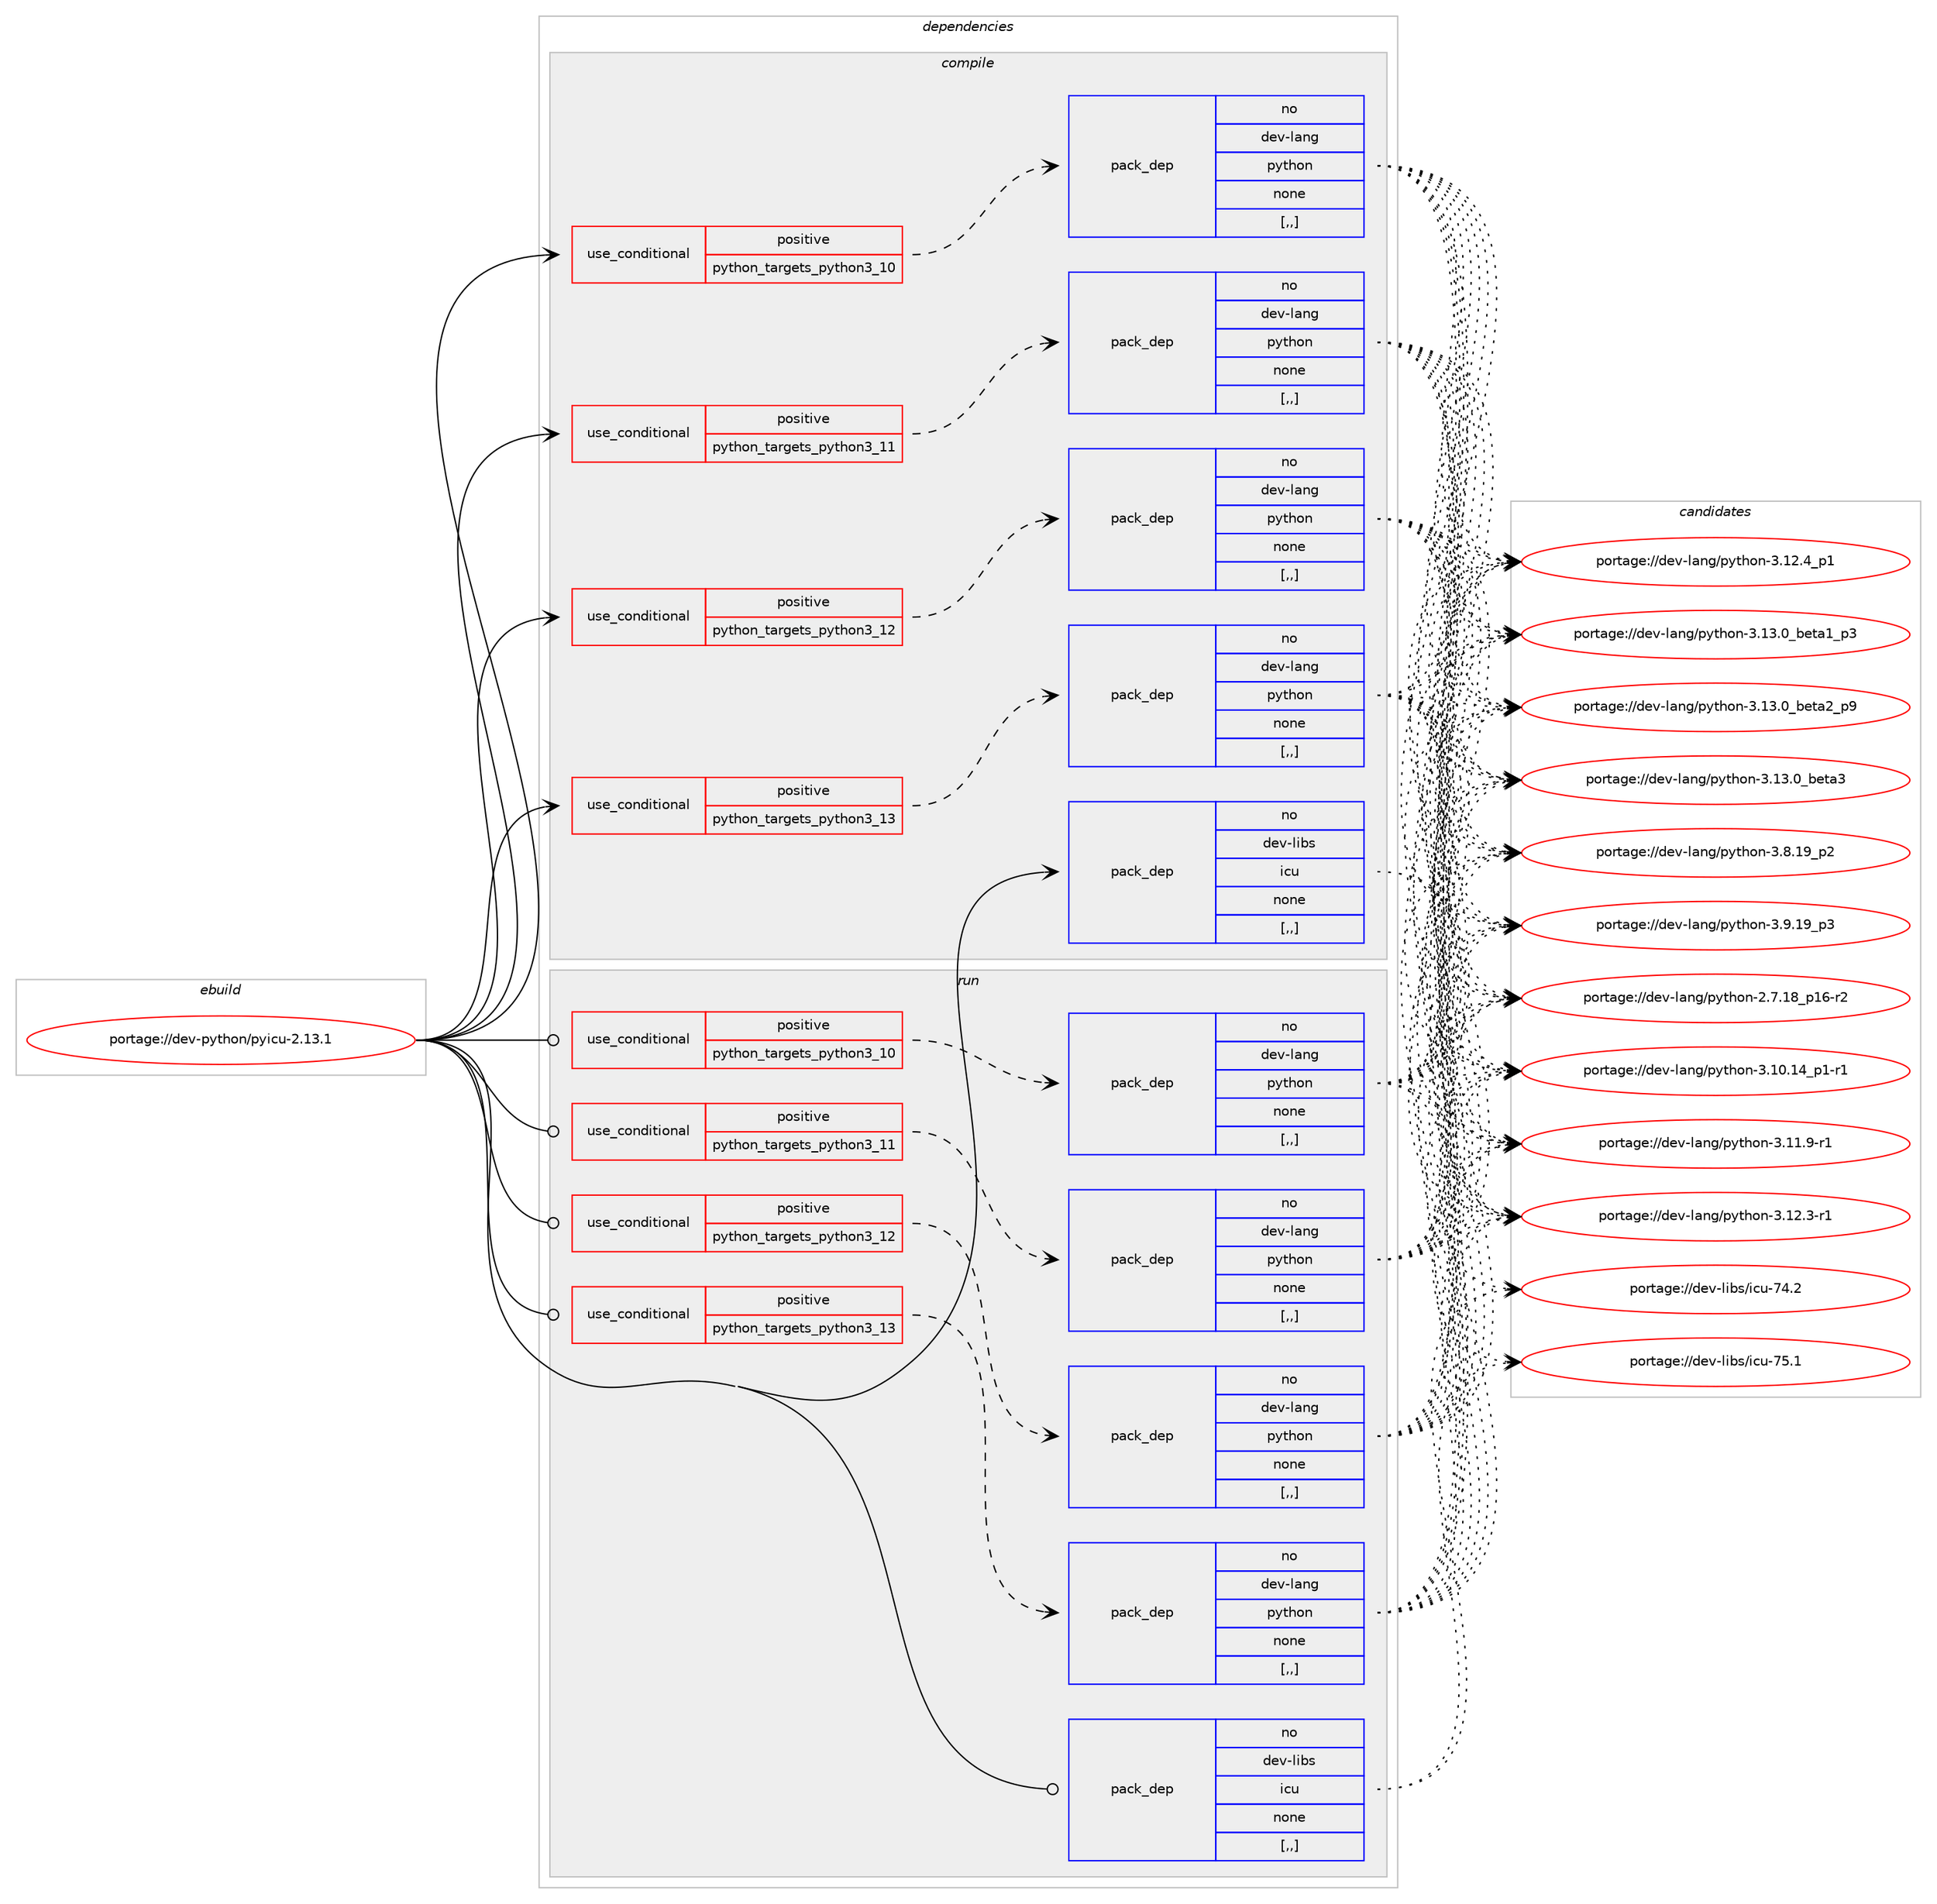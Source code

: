digraph prolog {

# *************
# Graph options
# *************

newrank=true;
concentrate=true;
compound=true;
graph [rankdir=LR,fontname=Helvetica,fontsize=10,ranksep=1.5];#, ranksep=2.5, nodesep=0.2];
edge  [arrowhead=vee];
node  [fontname=Helvetica,fontsize=10];

# **********
# The ebuild
# **********

subgraph cluster_leftcol {
color=gray;
rank=same;
label=<<i>ebuild</i>>;
id [label="portage://dev-python/pyicu-2.13.1", color=red, width=4, href="../dev-python/pyicu-2.13.1.svg"];
}

# ****************
# The dependencies
# ****************

subgraph cluster_midcol {
color=gray;
label=<<i>dependencies</i>>;
subgraph cluster_compile {
fillcolor="#eeeeee";
style=filled;
label=<<i>compile</i>>;
subgraph cond35923 {
dependency153163 [label=<<TABLE BORDER="0" CELLBORDER="1" CELLSPACING="0" CELLPADDING="4"><TR><TD ROWSPAN="3" CELLPADDING="10">use_conditional</TD></TR><TR><TD>positive</TD></TR><TR><TD>python_targets_python3_10</TD></TR></TABLE>>, shape=none, color=red];
subgraph pack116019 {
dependency153164 [label=<<TABLE BORDER="0" CELLBORDER="1" CELLSPACING="0" CELLPADDING="4" WIDTH="220"><TR><TD ROWSPAN="6" CELLPADDING="30">pack_dep</TD></TR><TR><TD WIDTH="110">no</TD></TR><TR><TD>dev-lang</TD></TR><TR><TD>python</TD></TR><TR><TD>none</TD></TR><TR><TD>[,,]</TD></TR></TABLE>>, shape=none, color=blue];
}
dependency153163:e -> dependency153164:w [weight=20,style="dashed",arrowhead="vee"];
}
id:e -> dependency153163:w [weight=20,style="solid",arrowhead="vee"];
subgraph cond35924 {
dependency153165 [label=<<TABLE BORDER="0" CELLBORDER="1" CELLSPACING="0" CELLPADDING="4"><TR><TD ROWSPAN="3" CELLPADDING="10">use_conditional</TD></TR><TR><TD>positive</TD></TR><TR><TD>python_targets_python3_11</TD></TR></TABLE>>, shape=none, color=red];
subgraph pack116020 {
dependency153166 [label=<<TABLE BORDER="0" CELLBORDER="1" CELLSPACING="0" CELLPADDING="4" WIDTH="220"><TR><TD ROWSPAN="6" CELLPADDING="30">pack_dep</TD></TR><TR><TD WIDTH="110">no</TD></TR><TR><TD>dev-lang</TD></TR><TR><TD>python</TD></TR><TR><TD>none</TD></TR><TR><TD>[,,]</TD></TR></TABLE>>, shape=none, color=blue];
}
dependency153165:e -> dependency153166:w [weight=20,style="dashed",arrowhead="vee"];
}
id:e -> dependency153165:w [weight=20,style="solid",arrowhead="vee"];
subgraph cond35925 {
dependency153167 [label=<<TABLE BORDER="0" CELLBORDER="1" CELLSPACING="0" CELLPADDING="4"><TR><TD ROWSPAN="3" CELLPADDING="10">use_conditional</TD></TR><TR><TD>positive</TD></TR><TR><TD>python_targets_python3_12</TD></TR></TABLE>>, shape=none, color=red];
subgraph pack116021 {
dependency153168 [label=<<TABLE BORDER="0" CELLBORDER="1" CELLSPACING="0" CELLPADDING="4" WIDTH="220"><TR><TD ROWSPAN="6" CELLPADDING="30">pack_dep</TD></TR><TR><TD WIDTH="110">no</TD></TR><TR><TD>dev-lang</TD></TR><TR><TD>python</TD></TR><TR><TD>none</TD></TR><TR><TD>[,,]</TD></TR></TABLE>>, shape=none, color=blue];
}
dependency153167:e -> dependency153168:w [weight=20,style="dashed",arrowhead="vee"];
}
id:e -> dependency153167:w [weight=20,style="solid",arrowhead="vee"];
subgraph cond35926 {
dependency153169 [label=<<TABLE BORDER="0" CELLBORDER="1" CELLSPACING="0" CELLPADDING="4"><TR><TD ROWSPAN="3" CELLPADDING="10">use_conditional</TD></TR><TR><TD>positive</TD></TR><TR><TD>python_targets_python3_13</TD></TR></TABLE>>, shape=none, color=red];
subgraph pack116022 {
dependency153170 [label=<<TABLE BORDER="0" CELLBORDER="1" CELLSPACING="0" CELLPADDING="4" WIDTH="220"><TR><TD ROWSPAN="6" CELLPADDING="30">pack_dep</TD></TR><TR><TD WIDTH="110">no</TD></TR><TR><TD>dev-lang</TD></TR><TR><TD>python</TD></TR><TR><TD>none</TD></TR><TR><TD>[,,]</TD></TR></TABLE>>, shape=none, color=blue];
}
dependency153169:e -> dependency153170:w [weight=20,style="dashed",arrowhead="vee"];
}
id:e -> dependency153169:w [weight=20,style="solid",arrowhead="vee"];
subgraph pack116023 {
dependency153171 [label=<<TABLE BORDER="0" CELLBORDER="1" CELLSPACING="0" CELLPADDING="4" WIDTH="220"><TR><TD ROWSPAN="6" CELLPADDING="30">pack_dep</TD></TR><TR><TD WIDTH="110">no</TD></TR><TR><TD>dev-libs</TD></TR><TR><TD>icu</TD></TR><TR><TD>none</TD></TR><TR><TD>[,,]</TD></TR></TABLE>>, shape=none, color=blue];
}
id:e -> dependency153171:w [weight=20,style="solid",arrowhead="vee"];
}
subgraph cluster_compileandrun {
fillcolor="#eeeeee";
style=filled;
label=<<i>compile and run</i>>;
}
subgraph cluster_run {
fillcolor="#eeeeee";
style=filled;
label=<<i>run</i>>;
subgraph cond35927 {
dependency153172 [label=<<TABLE BORDER="0" CELLBORDER="1" CELLSPACING="0" CELLPADDING="4"><TR><TD ROWSPAN="3" CELLPADDING="10">use_conditional</TD></TR><TR><TD>positive</TD></TR><TR><TD>python_targets_python3_10</TD></TR></TABLE>>, shape=none, color=red];
subgraph pack116024 {
dependency153173 [label=<<TABLE BORDER="0" CELLBORDER="1" CELLSPACING="0" CELLPADDING="4" WIDTH="220"><TR><TD ROWSPAN="6" CELLPADDING="30">pack_dep</TD></TR><TR><TD WIDTH="110">no</TD></TR><TR><TD>dev-lang</TD></TR><TR><TD>python</TD></TR><TR><TD>none</TD></TR><TR><TD>[,,]</TD></TR></TABLE>>, shape=none, color=blue];
}
dependency153172:e -> dependency153173:w [weight=20,style="dashed",arrowhead="vee"];
}
id:e -> dependency153172:w [weight=20,style="solid",arrowhead="odot"];
subgraph cond35928 {
dependency153174 [label=<<TABLE BORDER="0" CELLBORDER="1" CELLSPACING="0" CELLPADDING="4"><TR><TD ROWSPAN="3" CELLPADDING="10">use_conditional</TD></TR><TR><TD>positive</TD></TR><TR><TD>python_targets_python3_11</TD></TR></TABLE>>, shape=none, color=red];
subgraph pack116025 {
dependency153175 [label=<<TABLE BORDER="0" CELLBORDER="1" CELLSPACING="0" CELLPADDING="4" WIDTH="220"><TR><TD ROWSPAN="6" CELLPADDING="30">pack_dep</TD></TR><TR><TD WIDTH="110">no</TD></TR><TR><TD>dev-lang</TD></TR><TR><TD>python</TD></TR><TR><TD>none</TD></TR><TR><TD>[,,]</TD></TR></TABLE>>, shape=none, color=blue];
}
dependency153174:e -> dependency153175:w [weight=20,style="dashed",arrowhead="vee"];
}
id:e -> dependency153174:w [weight=20,style="solid",arrowhead="odot"];
subgraph cond35929 {
dependency153176 [label=<<TABLE BORDER="0" CELLBORDER="1" CELLSPACING="0" CELLPADDING="4"><TR><TD ROWSPAN="3" CELLPADDING="10">use_conditional</TD></TR><TR><TD>positive</TD></TR><TR><TD>python_targets_python3_12</TD></TR></TABLE>>, shape=none, color=red];
subgraph pack116026 {
dependency153177 [label=<<TABLE BORDER="0" CELLBORDER="1" CELLSPACING="0" CELLPADDING="4" WIDTH="220"><TR><TD ROWSPAN="6" CELLPADDING="30">pack_dep</TD></TR><TR><TD WIDTH="110">no</TD></TR><TR><TD>dev-lang</TD></TR><TR><TD>python</TD></TR><TR><TD>none</TD></TR><TR><TD>[,,]</TD></TR></TABLE>>, shape=none, color=blue];
}
dependency153176:e -> dependency153177:w [weight=20,style="dashed",arrowhead="vee"];
}
id:e -> dependency153176:w [weight=20,style="solid",arrowhead="odot"];
subgraph cond35930 {
dependency153178 [label=<<TABLE BORDER="0" CELLBORDER="1" CELLSPACING="0" CELLPADDING="4"><TR><TD ROWSPAN="3" CELLPADDING="10">use_conditional</TD></TR><TR><TD>positive</TD></TR><TR><TD>python_targets_python3_13</TD></TR></TABLE>>, shape=none, color=red];
subgraph pack116027 {
dependency153179 [label=<<TABLE BORDER="0" CELLBORDER="1" CELLSPACING="0" CELLPADDING="4" WIDTH="220"><TR><TD ROWSPAN="6" CELLPADDING="30">pack_dep</TD></TR><TR><TD WIDTH="110">no</TD></TR><TR><TD>dev-lang</TD></TR><TR><TD>python</TD></TR><TR><TD>none</TD></TR><TR><TD>[,,]</TD></TR></TABLE>>, shape=none, color=blue];
}
dependency153178:e -> dependency153179:w [weight=20,style="dashed",arrowhead="vee"];
}
id:e -> dependency153178:w [weight=20,style="solid",arrowhead="odot"];
subgraph pack116028 {
dependency153180 [label=<<TABLE BORDER="0" CELLBORDER="1" CELLSPACING="0" CELLPADDING="4" WIDTH="220"><TR><TD ROWSPAN="6" CELLPADDING="30">pack_dep</TD></TR><TR><TD WIDTH="110">no</TD></TR><TR><TD>dev-libs</TD></TR><TR><TD>icu</TD></TR><TR><TD>none</TD></TR><TR><TD>[,,]</TD></TR></TABLE>>, shape=none, color=blue];
}
id:e -> dependency153180:w [weight=20,style="solid",arrowhead="odot"];
}
}

# **************
# The candidates
# **************

subgraph cluster_choices {
rank=same;
color=gray;
label=<<i>candidates</i>>;

subgraph choice116019 {
color=black;
nodesep=1;
choice100101118451089711010347112121116104111110455046554649569511249544511450 [label="portage://dev-lang/python-2.7.18_p16-r2", color=red, width=4,href="../dev-lang/python-2.7.18_p16-r2.svg"];
choice100101118451089711010347112121116104111110455146494846495295112494511449 [label="portage://dev-lang/python-3.10.14_p1-r1", color=red, width=4,href="../dev-lang/python-3.10.14_p1-r1.svg"];
choice100101118451089711010347112121116104111110455146494946574511449 [label="portage://dev-lang/python-3.11.9-r1", color=red, width=4,href="../dev-lang/python-3.11.9-r1.svg"];
choice100101118451089711010347112121116104111110455146495046514511449 [label="portage://dev-lang/python-3.12.3-r1", color=red, width=4,href="../dev-lang/python-3.12.3-r1.svg"];
choice100101118451089711010347112121116104111110455146495046529511249 [label="portage://dev-lang/python-3.12.4_p1", color=red, width=4,href="../dev-lang/python-3.12.4_p1.svg"];
choice10010111845108971101034711212111610411111045514649514648959810111697499511251 [label="portage://dev-lang/python-3.13.0_beta1_p3", color=red, width=4,href="../dev-lang/python-3.13.0_beta1_p3.svg"];
choice10010111845108971101034711212111610411111045514649514648959810111697509511257 [label="portage://dev-lang/python-3.13.0_beta2_p9", color=red, width=4,href="../dev-lang/python-3.13.0_beta2_p9.svg"];
choice1001011184510897110103471121211161041111104551464951464895981011169751 [label="portage://dev-lang/python-3.13.0_beta3", color=red, width=4,href="../dev-lang/python-3.13.0_beta3.svg"];
choice100101118451089711010347112121116104111110455146564649579511250 [label="portage://dev-lang/python-3.8.19_p2", color=red, width=4,href="../dev-lang/python-3.8.19_p2.svg"];
choice100101118451089711010347112121116104111110455146574649579511251 [label="portage://dev-lang/python-3.9.19_p3", color=red, width=4,href="../dev-lang/python-3.9.19_p3.svg"];
dependency153164:e -> choice100101118451089711010347112121116104111110455046554649569511249544511450:w [style=dotted,weight="100"];
dependency153164:e -> choice100101118451089711010347112121116104111110455146494846495295112494511449:w [style=dotted,weight="100"];
dependency153164:e -> choice100101118451089711010347112121116104111110455146494946574511449:w [style=dotted,weight="100"];
dependency153164:e -> choice100101118451089711010347112121116104111110455146495046514511449:w [style=dotted,weight="100"];
dependency153164:e -> choice100101118451089711010347112121116104111110455146495046529511249:w [style=dotted,weight="100"];
dependency153164:e -> choice10010111845108971101034711212111610411111045514649514648959810111697499511251:w [style=dotted,weight="100"];
dependency153164:e -> choice10010111845108971101034711212111610411111045514649514648959810111697509511257:w [style=dotted,weight="100"];
dependency153164:e -> choice1001011184510897110103471121211161041111104551464951464895981011169751:w [style=dotted,weight="100"];
dependency153164:e -> choice100101118451089711010347112121116104111110455146564649579511250:w [style=dotted,weight="100"];
dependency153164:e -> choice100101118451089711010347112121116104111110455146574649579511251:w [style=dotted,weight="100"];
}
subgraph choice116020 {
color=black;
nodesep=1;
choice100101118451089711010347112121116104111110455046554649569511249544511450 [label="portage://dev-lang/python-2.7.18_p16-r2", color=red, width=4,href="../dev-lang/python-2.7.18_p16-r2.svg"];
choice100101118451089711010347112121116104111110455146494846495295112494511449 [label="portage://dev-lang/python-3.10.14_p1-r1", color=red, width=4,href="../dev-lang/python-3.10.14_p1-r1.svg"];
choice100101118451089711010347112121116104111110455146494946574511449 [label="portage://dev-lang/python-3.11.9-r1", color=red, width=4,href="../dev-lang/python-3.11.9-r1.svg"];
choice100101118451089711010347112121116104111110455146495046514511449 [label="portage://dev-lang/python-3.12.3-r1", color=red, width=4,href="../dev-lang/python-3.12.3-r1.svg"];
choice100101118451089711010347112121116104111110455146495046529511249 [label="portage://dev-lang/python-3.12.4_p1", color=red, width=4,href="../dev-lang/python-3.12.4_p1.svg"];
choice10010111845108971101034711212111610411111045514649514648959810111697499511251 [label="portage://dev-lang/python-3.13.0_beta1_p3", color=red, width=4,href="../dev-lang/python-3.13.0_beta1_p3.svg"];
choice10010111845108971101034711212111610411111045514649514648959810111697509511257 [label="portage://dev-lang/python-3.13.0_beta2_p9", color=red, width=4,href="../dev-lang/python-3.13.0_beta2_p9.svg"];
choice1001011184510897110103471121211161041111104551464951464895981011169751 [label="portage://dev-lang/python-3.13.0_beta3", color=red, width=4,href="../dev-lang/python-3.13.0_beta3.svg"];
choice100101118451089711010347112121116104111110455146564649579511250 [label="portage://dev-lang/python-3.8.19_p2", color=red, width=4,href="../dev-lang/python-3.8.19_p2.svg"];
choice100101118451089711010347112121116104111110455146574649579511251 [label="portage://dev-lang/python-3.9.19_p3", color=red, width=4,href="../dev-lang/python-3.9.19_p3.svg"];
dependency153166:e -> choice100101118451089711010347112121116104111110455046554649569511249544511450:w [style=dotted,weight="100"];
dependency153166:e -> choice100101118451089711010347112121116104111110455146494846495295112494511449:w [style=dotted,weight="100"];
dependency153166:e -> choice100101118451089711010347112121116104111110455146494946574511449:w [style=dotted,weight="100"];
dependency153166:e -> choice100101118451089711010347112121116104111110455146495046514511449:w [style=dotted,weight="100"];
dependency153166:e -> choice100101118451089711010347112121116104111110455146495046529511249:w [style=dotted,weight="100"];
dependency153166:e -> choice10010111845108971101034711212111610411111045514649514648959810111697499511251:w [style=dotted,weight="100"];
dependency153166:e -> choice10010111845108971101034711212111610411111045514649514648959810111697509511257:w [style=dotted,weight="100"];
dependency153166:e -> choice1001011184510897110103471121211161041111104551464951464895981011169751:w [style=dotted,weight="100"];
dependency153166:e -> choice100101118451089711010347112121116104111110455146564649579511250:w [style=dotted,weight="100"];
dependency153166:e -> choice100101118451089711010347112121116104111110455146574649579511251:w [style=dotted,weight="100"];
}
subgraph choice116021 {
color=black;
nodesep=1;
choice100101118451089711010347112121116104111110455046554649569511249544511450 [label="portage://dev-lang/python-2.7.18_p16-r2", color=red, width=4,href="../dev-lang/python-2.7.18_p16-r2.svg"];
choice100101118451089711010347112121116104111110455146494846495295112494511449 [label="portage://dev-lang/python-3.10.14_p1-r1", color=red, width=4,href="../dev-lang/python-3.10.14_p1-r1.svg"];
choice100101118451089711010347112121116104111110455146494946574511449 [label="portage://dev-lang/python-3.11.9-r1", color=red, width=4,href="../dev-lang/python-3.11.9-r1.svg"];
choice100101118451089711010347112121116104111110455146495046514511449 [label="portage://dev-lang/python-3.12.3-r1", color=red, width=4,href="../dev-lang/python-3.12.3-r1.svg"];
choice100101118451089711010347112121116104111110455146495046529511249 [label="portage://dev-lang/python-3.12.4_p1", color=red, width=4,href="../dev-lang/python-3.12.4_p1.svg"];
choice10010111845108971101034711212111610411111045514649514648959810111697499511251 [label="portage://dev-lang/python-3.13.0_beta1_p3", color=red, width=4,href="../dev-lang/python-3.13.0_beta1_p3.svg"];
choice10010111845108971101034711212111610411111045514649514648959810111697509511257 [label="portage://dev-lang/python-3.13.0_beta2_p9", color=red, width=4,href="../dev-lang/python-3.13.0_beta2_p9.svg"];
choice1001011184510897110103471121211161041111104551464951464895981011169751 [label="portage://dev-lang/python-3.13.0_beta3", color=red, width=4,href="../dev-lang/python-3.13.0_beta3.svg"];
choice100101118451089711010347112121116104111110455146564649579511250 [label="portage://dev-lang/python-3.8.19_p2", color=red, width=4,href="../dev-lang/python-3.8.19_p2.svg"];
choice100101118451089711010347112121116104111110455146574649579511251 [label="portage://dev-lang/python-3.9.19_p3", color=red, width=4,href="../dev-lang/python-3.9.19_p3.svg"];
dependency153168:e -> choice100101118451089711010347112121116104111110455046554649569511249544511450:w [style=dotted,weight="100"];
dependency153168:e -> choice100101118451089711010347112121116104111110455146494846495295112494511449:w [style=dotted,weight="100"];
dependency153168:e -> choice100101118451089711010347112121116104111110455146494946574511449:w [style=dotted,weight="100"];
dependency153168:e -> choice100101118451089711010347112121116104111110455146495046514511449:w [style=dotted,weight="100"];
dependency153168:e -> choice100101118451089711010347112121116104111110455146495046529511249:w [style=dotted,weight="100"];
dependency153168:e -> choice10010111845108971101034711212111610411111045514649514648959810111697499511251:w [style=dotted,weight="100"];
dependency153168:e -> choice10010111845108971101034711212111610411111045514649514648959810111697509511257:w [style=dotted,weight="100"];
dependency153168:e -> choice1001011184510897110103471121211161041111104551464951464895981011169751:w [style=dotted,weight="100"];
dependency153168:e -> choice100101118451089711010347112121116104111110455146564649579511250:w [style=dotted,weight="100"];
dependency153168:e -> choice100101118451089711010347112121116104111110455146574649579511251:w [style=dotted,weight="100"];
}
subgraph choice116022 {
color=black;
nodesep=1;
choice100101118451089711010347112121116104111110455046554649569511249544511450 [label="portage://dev-lang/python-2.7.18_p16-r2", color=red, width=4,href="../dev-lang/python-2.7.18_p16-r2.svg"];
choice100101118451089711010347112121116104111110455146494846495295112494511449 [label="portage://dev-lang/python-3.10.14_p1-r1", color=red, width=4,href="../dev-lang/python-3.10.14_p1-r1.svg"];
choice100101118451089711010347112121116104111110455146494946574511449 [label="portage://dev-lang/python-3.11.9-r1", color=red, width=4,href="../dev-lang/python-3.11.9-r1.svg"];
choice100101118451089711010347112121116104111110455146495046514511449 [label="portage://dev-lang/python-3.12.3-r1", color=red, width=4,href="../dev-lang/python-3.12.3-r1.svg"];
choice100101118451089711010347112121116104111110455146495046529511249 [label="portage://dev-lang/python-3.12.4_p1", color=red, width=4,href="../dev-lang/python-3.12.4_p1.svg"];
choice10010111845108971101034711212111610411111045514649514648959810111697499511251 [label="portage://dev-lang/python-3.13.0_beta1_p3", color=red, width=4,href="../dev-lang/python-3.13.0_beta1_p3.svg"];
choice10010111845108971101034711212111610411111045514649514648959810111697509511257 [label="portage://dev-lang/python-3.13.0_beta2_p9", color=red, width=4,href="../dev-lang/python-3.13.0_beta2_p9.svg"];
choice1001011184510897110103471121211161041111104551464951464895981011169751 [label="portage://dev-lang/python-3.13.0_beta3", color=red, width=4,href="../dev-lang/python-3.13.0_beta3.svg"];
choice100101118451089711010347112121116104111110455146564649579511250 [label="portage://dev-lang/python-3.8.19_p2", color=red, width=4,href="../dev-lang/python-3.8.19_p2.svg"];
choice100101118451089711010347112121116104111110455146574649579511251 [label="portage://dev-lang/python-3.9.19_p3", color=red, width=4,href="../dev-lang/python-3.9.19_p3.svg"];
dependency153170:e -> choice100101118451089711010347112121116104111110455046554649569511249544511450:w [style=dotted,weight="100"];
dependency153170:e -> choice100101118451089711010347112121116104111110455146494846495295112494511449:w [style=dotted,weight="100"];
dependency153170:e -> choice100101118451089711010347112121116104111110455146494946574511449:w [style=dotted,weight="100"];
dependency153170:e -> choice100101118451089711010347112121116104111110455146495046514511449:w [style=dotted,weight="100"];
dependency153170:e -> choice100101118451089711010347112121116104111110455146495046529511249:w [style=dotted,weight="100"];
dependency153170:e -> choice10010111845108971101034711212111610411111045514649514648959810111697499511251:w [style=dotted,weight="100"];
dependency153170:e -> choice10010111845108971101034711212111610411111045514649514648959810111697509511257:w [style=dotted,weight="100"];
dependency153170:e -> choice1001011184510897110103471121211161041111104551464951464895981011169751:w [style=dotted,weight="100"];
dependency153170:e -> choice100101118451089711010347112121116104111110455146564649579511250:w [style=dotted,weight="100"];
dependency153170:e -> choice100101118451089711010347112121116104111110455146574649579511251:w [style=dotted,weight="100"];
}
subgraph choice116023 {
color=black;
nodesep=1;
choice100101118451081059811547105991174555524650 [label="portage://dev-libs/icu-74.2", color=red, width=4,href="../dev-libs/icu-74.2.svg"];
choice100101118451081059811547105991174555534649 [label="portage://dev-libs/icu-75.1", color=red, width=4,href="../dev-libs/icu-75.1.svg"];
dependency153171:e -> choice100101118451081059811547105991174555524650:w [style=dotted,weight="100"];
dependency153171:e -> choice100101118451081059811547105991174555534649:w [style=dotted,weight="100"];
}
subgraph choice116024 {
color=black;
nodesep=1;
choice100101118451089711010347112121116104111110455046554649569511249544511450 [label="portage://dev-lang/python-2.7.18_p16-r2", color=red, width=4,href="../dev-lang/python-2.7.18_p16-r2.svg"];
choice100101118451089711010347112121116104111110455146494846495295112494511449 [label="portage://dev-lang/python-3.10.14_p1-r1", color=red, width=4,href="../dev-lang/python-3.10.14_p1-r1.svg"];
choice100101118451089711010347112121116104111110455146494946574511449 [label="portage://dev-lang/python-3.11.9-r1", color=red, width=4,href="../dev-lang/python-3.11.9-r1.svg"];
choice100101118451089711010347112121116104111110455146495046514511449 [label="portage://dev-lang/python-3.12.3-r1", color=red, width=4,href="../dev-lang/python-3.12.3-r1.svg"];
choice100101118451089711010347112121116104111110455146495046529511249 [label="portage://dev-lang/python-3.12.4_p1", color=red, width=4,href="../dev-lang/python-3.12.4_p1.svg"];
choice10010111845108971101034711212111610411111045514649514648959810111697499511251 [label="portage://dev-lang/python-3.13.0_beta1_p3", color=red, width=4,href="../dev-lang/python-3.13.0_beta1_p3.svg"];
choice10010111845108971101034711212111610411111045514649514648959810111697509511257 [label="portage://dev-lang/python-3.13.0_beta2_p9", color=red, width=4,href="../dev-lang/python-3.13.0_beta2_p9.svg"];
choice1001011184510897110103471121211161041111104551464951464895981011169751 [label="portage://dev-lang/python-3.13.0_beta3", color=red, width=4,href="../dev-lang/python-3.13.0_beta3.svg"];
choice100101118451089711010347112121116104111110455146564649579511250 [label="portage://dev-lang/python-3.8.19_p2", color=red, width=4,href="../dev-lang/python-3.8.19_p2.svg"];
choice100101118451089711010347112121116104111110455146574649579511251 [label="portage://dev-lang/python-3.9.19_p3", color=red, width=4,href="../dev-lang/python-3.9.19_p3.svg"];
dependency153173:e -> choice100101118451089711010347112121116104111110455046554649569511249544511450:w [style=dotted,weight="100"];
dependency153173:e -> choice100101118451089711010347112121116104111110455146494846495295112494511449:w [style=dotted,weight="100"];
dependency153173:e -> choice100101118451089711010347112121116104111110455146494946574511449:w [style=dotted,weight="100"];
dependency153173:e -> choice100101118451089711010347112121116104111110455146495046514511449:w [style=dotted,weight="100"];
dependency153173:e -> choice100101118451089711010347112121116104111110455146495046529511249:w [style=dotted,weight="100"];
dependency153173:e -> choice10010111845108971101034711212111610411111045514649514648959810111697499511251:w [style=dotted,weight="100"];
dependency153173:e -> choice10010111845108971101034711212111610411111045514649514648959810111697509511257:w [style=dotted,weight="100"];
dependency153173:e -> choice1001011184510897110103471121211161041111104551464951464895981011169751:w [style=dotted,weight="100"];
dependency153173:e -> choice100101118451089711010347112121116104111110455146564649579511250:w [style=dotted,weight="100"];
dependency153173:e -> choice100101118451089711010347112121116104111110455146574649579511251:w [style=dotted,weight="100"];
}
subgraph choice116025 {
color=black;
nodesep=1;
choice100101118451089711010347112121116104111110455046554649569511249544511450 [label="portage://dev-lang/python-2.7.18_p16-r2", color=red, width=4,href="../dev-lang/python-2.7.18_p16-r2.svg"];
choice100101118451089711010347112121116104111110455146494846495295112494511449 [label="portage://dev-lang/python-3.10.14_p1-r1", color=red, width=4,href="../dev-lang/python-3.10.14_p1-r1.svg"];
choice100101118451089711010347112121116104111110455146494946574511449 [label="portage://dev-lang/python-3.11.9-r1", color=red, width=4,href="../dev-lang/python-3.11.9-r1.svg"];
choice100101118451089711010347112121116104111110455146495046514511449 [label="portage://dev-lang/python-3.12.3-r1", color=red, width=4,href="../dev-lang/python-3.12.3-r1.svg"];
choice100101118451089711010347112121116104111110455146495046529511249 [label="portage://dev-lang/python-3.12.4_p1", color=red, width=4,href="../dev-lang/python-3.12.4_p1.svg"];
choice10010111845108971101034711212111610411111045514649514648959810111697499511251 [label="portage://dev-lang/python-3.13.0_beta1_p3", color=red, width=4,href="../dev-lang/python-3.13.0_beta1_p3.svg"];
choice10010111845108971101034711212111610411111045514649514648959810111697509511257 [label="portage://dev-lang/python-3.13.0_beta2_p9", color=red, width=4,href="../dev-lang/python-3.13.0_beta2_p9.svg"];
choice1001011184510897110103471121211161041111104551464951464895981011169751 [label="portage://dev-lang/python-3.13.0_beta3", color=red, width=4,href="../dev-lang/python-3.13.0_beta3.svg"];
choice100101118451089711010347112121116104111110455146564649579511250 [label="portage://dev-lang/python-3.8.19_p2", color=red, width=4,href="../dev-lang/python-3.8.19_p2.svg"];
choice100101118451089711010347112121116104111110455146574649579511251 [label="portage://dev-lang/python-3.9.19_p3", color=red, width=4,href="../dev-lang/python-3.9.19_p3.svg"];
dependency153175:e -> choice100101118451089711010347112121116104111110455046554649569511249544511450:w [style=dotted,weight="100"];
dependency153175:e -> choice100101118451089711010347112121116104111110455146494846495295112494511449:w [style=dotted,weight="100"];
dependency153175:e -> choice100101118451089711010347112121116104111110455146494946574511449:w [style=dotted,weight="100"];
dependency153175:e -> choice100101118451089711010347112121116104111110455146495046514511449:w [style=dotted,weight="100"];
dependency153175:e -> choice100101118451089711010347112121116104111110455146495046529511249:w [style=dotted,weight="100"];
dependency153175:e -> choice10010111845108971101034711212111610411111045514649514648959810111697499511251:w [style=dotted,weight="100"];
dependency153175:e -> choice10010111845108971101034711212111610411111045514649514648959810111697509511257:w [style=dotted,weight="100"];
dependency153175:e -> choice1001011184510897110103471121211161041111104551464951464895981011169751:w [style=dotted,weight="100"];
dependency153175:e -> choice100101118451089711010347112121116104111110455146564649579511250:w [style=dotted,weight="100"];
dependency153175:e -> choice100101118451089711010347112121116104111110455146574649579511251:w [style=dotted,weight="100"];
}
subgraph choice116026 {
color=black;
nodesep=1;
choice100101118451089711010347112121116104111110455046554649569511249544511450 [label="portage://dev-lang/python-2.7.18_p16-r2", color=red, width=4,href="../dev-lang/python-2.7.18_p16-r2.svg"];
choice100101118451089711010347112121116104111110455146494846495295112494511449 [label="portage://dev-lang/python-3.10.14_p1-r1", color=red, width=4,href="../dev-lang/python-3.10.14_p1-r1.svg"];
choice100101118451089711010347112121116104111110455146494946574511449 [label="portage://dev-lang/python-3.11.9-r1", color=red, width=4,href="../dev-lang/python-3.11.9-r1.svg"];
choice100101118451089711010347112121116104111110455146495046514511449 [label="portage://dev-lang/python-3.12.3-r1", color=red, width=4,href="../dev-lang/python-3.12.3-r1.svg"];
choice100101118451089711010347112121116104111110455146495046529511249 [label="portage://dev-lang/python-3.12.4_p1", color=red, width=4,href="../dev-lang/python-3.12.4_p1.svg"];
choice10010111845108971101034711212111610411111045514649514648959810111697499511251 [label="portage://dev-lang/python-3.13.0_beta1_p3", color=red, width=4,href="../dev-lang/python-3.13.0_beta1_p3.svg"];
choice10010111845108971101034711212111610411111045514649514648959810111697509511257 [label="portage://dev-lang/python-3.13.0_beta2_p9", color=red, width=4,href="../dev-lang/python-3.13.0_beta2_p9.svg"];
choice1001011184510897110103471121211161041111104551464951464895981011169751 [label="portage://dev-lang/python-3.13.0_beta3", color=red, width=4,href="../dev-lang/python-3.13.0_beta3.svg"];
choice100101118451089711010347112121116104111110455146564649579511250 [label="portage://dev-lang/python-3.8.19_p2", color=red, width=4,href="../dev-lang/python-3.8.19_p2.svg"];
choice100101118451089711010347112121116104111110455146574649579511251 [label="portage://dev-lang/python-3.9.19_p3", color=red, width=4,href="../dev-lang/python-3.9.19_p3.svg"];
dependency153177:e -> choice100101118451089711010347112121116104111110455046554649569511249544511450:w [style=dotted,weight="100"];
dependency153177:e -> choice100101118451089711010347112121116104111110455146494846495295112494511449:w [style=dotted,weight="100"];
dependency153177:e -> choice100101118451089711010347112121116104111110455146494946574511449:w [style=dotted,weight="100"];
dependency153177:e -> choice100101118451089711010347112121116104111110455146495046514511449:w [style=dotted,weight="100"];
dependency153177:e -> choice100101118451089711010347112121116104111110455146495046529511249:w [style=dotted,weight="100"];
dependency153177:e -> choice10010111845108971101034711212111610411111045514649514648959810111697499511251:w [style=dotted,weight="100"];
dependency153177:e -> choice10010111845108971101034711212111610411111045514649514648959810111697509511257:w [style=dotted,weight="100"];
dependency153177:e -> choice1001011184510897110103471121211161041111104551464951464895981011169751:w [style=dotted,weight="100"];
dependency153177:e -> choice100101118451089711010347112121116104111110455146564649579511250:w [style=dotted,weight="100"];
dependency153177:e -> choice100101118451089711010347112121116104111110455146574649579511251:w [style=dotted,weight="100"];
}
subgraph choice116027 {
color=black;
nodesep=1;
choice100101118451089711010347112121116104111110455046554649569511249544511450 [label="portage://dev-lang/python-2.7.18_p16-r2", color=red, width=4,href="../dev-lang/python-2.7.18_p16-r2.svg"];
choice100101118451089711010347112121116104111110455146494846495295112494511449 [label="portage://dev-lang/python-3.10.14_p1-r1", color=red, width=4,href="../dev-lang/python-3.10.14_p1-r1.svg"];
choice100101118451089711010347112121116104111110455146494946574511449 [label="portage://dev-lang/python-3.11.9-r1", color=red, width=4,href="../dev-lang/python-3.11.9-r1.svg"];
choice100101118451089711010347112121116104111110455146495046514511449 [label="portage://dev-lang/python-3.12.3-r1", color=red, width=4,href="../dev-lang/python-3.12.3-r1.svg"];
choice100101118451089711010347112121116104111110455146495046529511249 [label="portage://dev-lang/python-3.12.4_p1", color=red, width=4,href="../dev-lang/python-3.12.4_p1.svg"];
choice10010111845108971101034711212111610411111045514649514648959810111697499511251 [label="portage://dev-lang/python-3.13.0_beta1_p3", color=red, width=4,href="../dev-lang/python-3.13.0_beta1_p3.svg"];
choice10010111845108971101034711212111610411111045514649514648959810111697509511257 [label="portage://dev-lang/python-3.13.0_beta2_p9", color=red, width=4,href="../dev-lang/python-3.13.0_beta2_p9.svg"];
choice1001011184510897110103471121211161041111104551464951464895981011169751 [label="portage://dev-lang/python-3.13.0_beta3", color=red, width=4,href="../dev-lang/python-3.13.0_beta3.svg"];
choice100101118451089711010347112121116104111110455146564649579511250 [label="portage://dev-lang/python-3.8.19_p2", color=red, width=4,href="../dev-lang/python-3.8.19_p2.svg"];
choice100101118451089711010347112121116104111110455146574649579511251 [label="portage://dev-lang/python-3.9.19_p3", color=red, width=4,href="../dev-lang/python-3.9.19_p3.svg"];
dependency153179:e -> choice100101118451089711010347112121116104111110455046554649569511249544511450:w [style=dotted,weight="100"];
dependency153179:e -> choice100101118451089711010347112121116104111110455146494846495295112494511449:w [style=dotted,weight="100"];
dependency153179:e -> choice100101118451089711010347112121116104111110455146494946574511449:w [style=dotted,weight="100"];
dependency153179:e -> choice100101118451089711010347112121116104111110455146495046514511449:w [style=dotted,weight="100"];
dependency153179:e -> choice100101118451089711010347112121116104111110455146495046529511249:w [style=dotted,weight="100"];
dependency153179:e -> choice10010111845108971101034711212111610411111045514649514648959810111697499511251:w [style=dotted,weight="100"];
dependency153179:e -> choice10010111845108971101034711212111610411111045514649514648959810111697509511257:w [style=dotted,weight="100"];
dependency153179:e -> choice1001011184510897110103471121211161041111104551464951464895981011169751:w [style=dotted,weight="100"];
dependency153179:e -> choice100101118451089711010347112121116104111110455146564649579511250:w [style=dotted,weight="100"];
dependency153179:e -> choice100101118451089711010347112121116104111110455146574649579511251:w [style=dotted,weight="100"];
}
subgraph choice116028 {
color=black;
nodesep=1;
choice100101118451081059811547105991174555524650 [label="portage://dev-libs/icu-74.2", color=red, width=4,href="../dev-libs/icu-74.2.svg"];
choice100101118451081059811547105991174555534649 [label="portage://dev-libs/icu-75.1", color=red, width=4,href="../dev-libs/icu-75.1.svg"];
dependency153180:e -> choice100101118451081059811547105991174555524650:w [style=dotted,weight="100"];
dependency153180:e -> choice100101118451081059811547105991174555534649:w [style=dotted,weight="100"];
}
}

}
